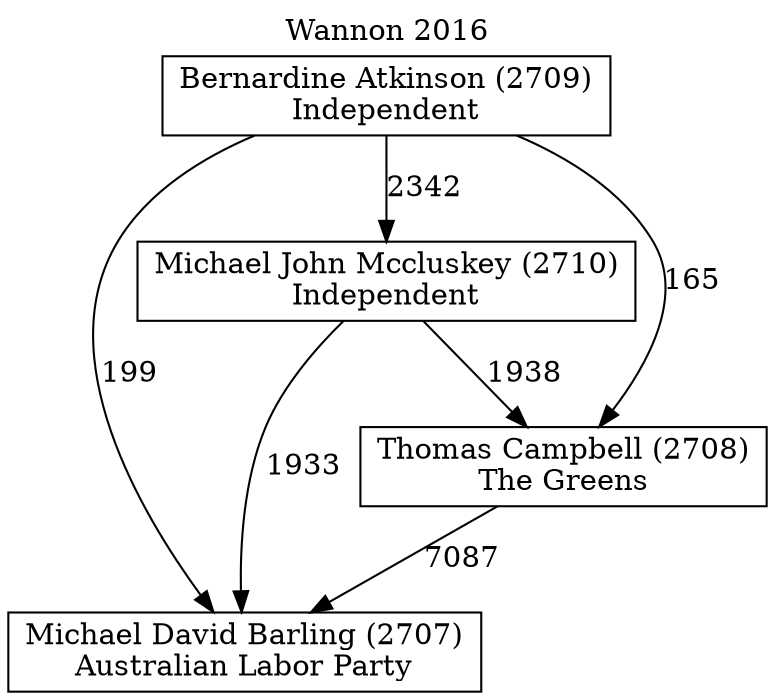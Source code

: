 // House preference flow
digraph "Michael David Barling (2707)_Wannon_2016" {
	graph [label="Wannon 2016" labelloc=t mclimit=10]
	node [shape=box]
	"Bernardine Atkinson (2709)" [label="Bernardine Atkinson (2709)
Independent"]
	"Michael David Barling (2707)" [label="Michael David Barling (2707)
Australian Labor Party"]
	"Michael John Mccluskey (2710)" [label="Michael John Mccluskey (2710)
Independent"]
	"Thomas Campbell (2708)" [label="Thomas Campbell (2708)
The Greens"]
	"Bernardine Atkinson (2709)" -> "Michael David Barling (2707)" [label=199]
	"Bernardine Atkinson (2709)" -> "Michael John Mccluskey (2710)" [label=2342]
	"Bernardine Atkinson (2709)" -> "Thomas Campbell (2708)" [label=165]
	"Michael John Mccluskey (2710)" -> "Michael David Barling (2707)" [label=1933]
	"Michael John Mccluskey (2710)" -> "Thomas Campbell (2708)" [label=1938]
	"Thomas Campbell (2708)" -> "Michael David Barling (2707)" [label=7087]
}
